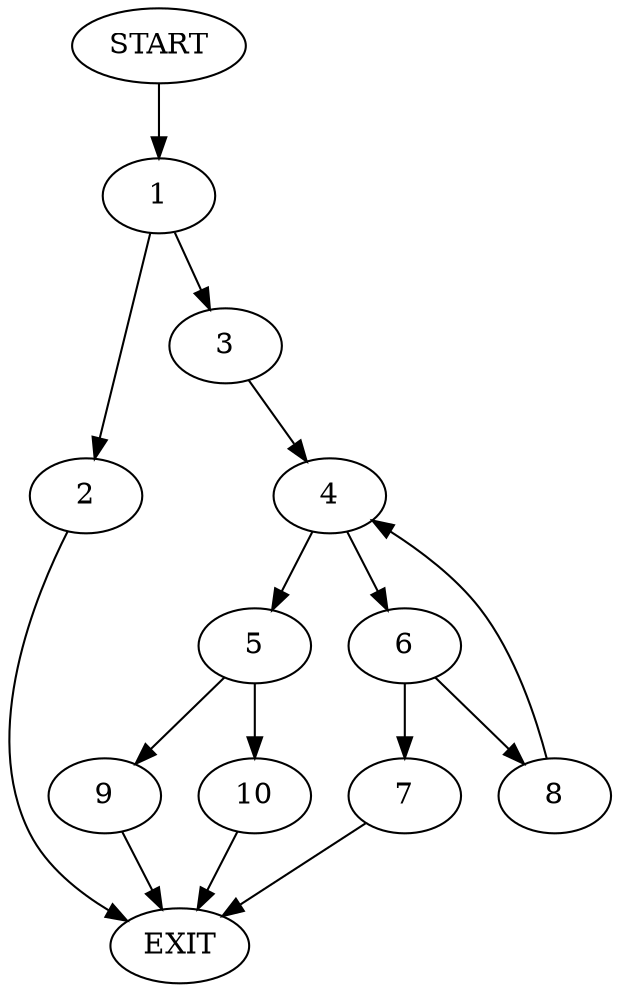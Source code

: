 digraph {
0 [label="START"]
11 [label="EXIT"]
0 -> 1
1 -> 2
1 -> 3
3 -> 4
2 -> 11
4 -> 5
4 -> 6
6 -> 7
6 -> 8
5 -> 9
5 -> 10
7 -> 11
8 -> 4
9 -> 11
10 -> 11
}
